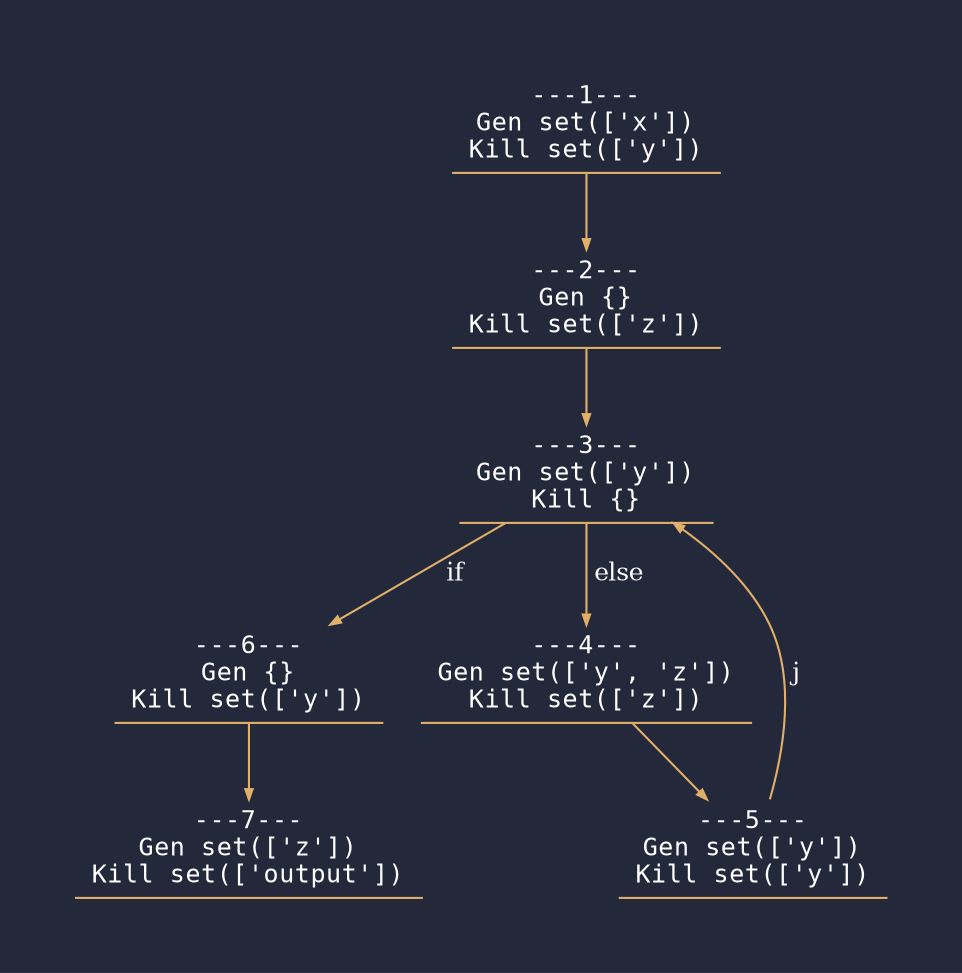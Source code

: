 digraph "factorial.cfg" {
	graph [bgcolor="#24283B" pad=0.5]
	node [color="#E0AF68" fontcolor="#ffffff" fontname="Hack, monospace" fontsize=12 shape=underline]
	edge [arrowsize=0.5 color="#E0AF68" fontcolor="#ffffff" fontsize=12]
	"---2---
Gen {}
Kill set(['z'])"
	"---6---
Gen {}
Kill set(['y'])"
	"---4---
Gen set(['y', 'z'])
Kill set(['z'])"
	"---3---
Gen set(['y'])
Kill {}"
	"---3---
Gen set(['y'])
Kill {}"
	"---5---
Gen set(['y'])
Kill set(['y'])"
	"---7---
Gen set(['z'])
Kill set(['output'])"
	"---1---
Gen set(['x'])
Kill set(['y'])" -> "---2---
Gen {}
Kill set(['z'])" [label=""]
	"---3---
Gen set(['y'])
Kill {}" -> "---6---
Gen {}
Kill set(['y'])" [label=" if "]
	"---3---
Gen set(['y'])
Kill {}" -> "---4---
Gen set(['y', 'z'])
Kill set(['z'])" [label=" else "]
	"---2---
Gen {}
Kill set(['z'])" -> "---3---
Gen set(['y'])
Kill {}" [label=""]
	"---5---
Gen set(['y'])
Kill set(['y'])" -> "---3---
Gen set(['y'])
Kill {}" [label=" j "]
	"---4---
Gen set(['y', 'z'])
Kill set(['z'])" -> "---5---
Gen set(['y'])
Kill set(['y'])" [label=""]
	"---6---
Gen {}
Kill set(['y'])" -> "---7---
Gen set(['z'])
Kill set(['output'])" [label=""]
}
